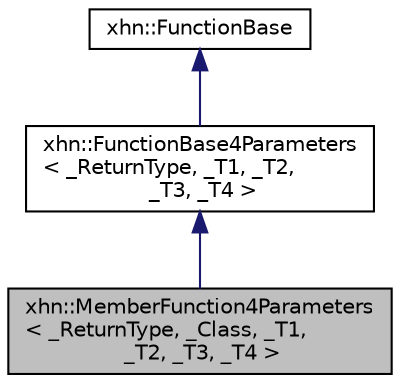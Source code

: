 digraph "xhn::MemberFunction4Parameters&lt; _ReturnType, _Class, _T1, _T2, _T3, _T4 &gt;"
{
  edge [fontname="Helvetica",fontsize="10",labelfontname="Helvetica",labelfontsize="10"];
  node [fontname="Helvetica",fontsize="10",shape=record];
  Node1 [label="xhn::MemberFunction4Parameters\l\< _ReturnType, _Class, _T1,\l _T2, _T3, _T4 \>",height=0.2,width=0.4,color="black", fillcolor="grey75", style="filled", fontcolor="black"];
  Node2 -> Node1 [dir="back",color="midnightblue",fontsize="10",style="solid",fontname="Helvetica"];
  Node2 [label="xhn::FunctionBase4Parameters\l\< _ReturnType, _T1, _T2,\l _T3, _T4 \>",height=0.2,width=0.4,color="black", fillcolor="white", style="filled",URL="$classxhn_1_1_function_base4_parameters.html",tooltip="四个参数 "];
  Node3 -> Node2 [dir="back",color="midnightblue",fontsize="10",style="solid",fontname="Helvetica"];
  Node3 [label="xhn::FunctionBase",height=0.2,width=0.4,color="black", fillcolor="white", style="filled",URL="$classxhn_1_1_function_base.html"];
}
